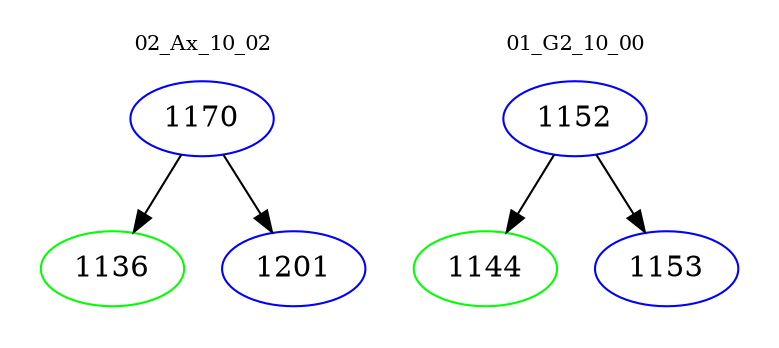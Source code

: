 digraph{
subgraph cluster_0 {
color = white
label = "02_Ax_10_02";
fontsize=10;
T0_1170 [label="1170", color="blue"]
T0_1170 -> T0_1136 [color="black"]
T0_1136 [label="1136", color="green"]
T0_1170 -> T0_1201 [color="black"]
T0_1201 [label="1201", color="blue"]
}
subgraph cluster_1 {
color = white
label = "01_G2_10_00";
fontsize=10;
T1_1152 [label="1152", color="blue"]
T1_1152 -> T1_1144 [color="black"]
T1_1144 [label="1144", color="green"]
T1_1152 -> T1_1153 [color="black"]
T1_1153 [label="1153", color="blue"]
}
}
